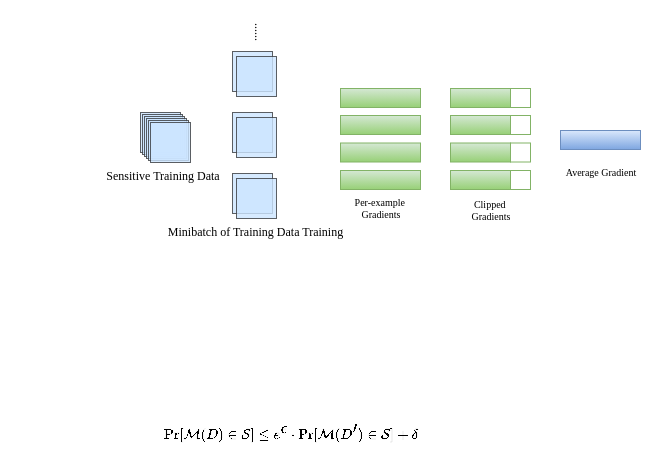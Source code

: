 <mxfile version="26.2.13">
  <diagram name="第 1 页" id="GM0dqS-wm8BU5xjBhxpw">
    <mxGraphModel dx="201" dy="101" grid="1" gridSize="10" guides="1" tooltips="1" connect="1" arrows="1" fold="1" page="1" pageScale="1" pageWidth="827" pageHeight="1169" math="1" shadow="0">
      <root>
        <mxCell id="0" />
        <mxCell id="1" parent="0" />
        <mxCell id="YEpFyWstEGcYiKYhPvnN-4" value="$$&#xa;\Pr[\mathcal{M}(D) \in \mathcal{S}] \leq e^\epsilon \cdot \Pr[\mathcal{M}(D&#39;) \in \mathcal{S}] + \delta&#xa;$$" style="text;html=1;align=center;verticalAlign=middle;resizable=0;points=[];autosize=1;strokeColor=none;fillColor=none;rotation=0;fontSize=6;" parent="1" vertex="1">
          <mxGeometry x="20" y="200" width="290" height="40" as="geometry" />
        </mxCell>
        <mxCell id="EaCpPoSZm-s5sCB1NcXg-2" value="" style="whiteSpace=wrap;html=1;aspect=fixed;strokeWidth=0.5;fillColor=#cce5ff;strokeColor=#36393d;opacity=80;" vertex="1" parent="1">
          <mxGeometry x="90" y="60" width="20" height="20" as="geometry" />
        </mxCell>
        <mxCell id="EaCpPoSZm-s5sCB1NcXg-5" value="" style="whiteSpace=wrap;html=1;aspect=fixed;strokeWidth=0.5;fillColor=#cce5ff;strokeColor=#36393d;opacity=80;" vertex="1" parent="1">
          <mxGeometry x="91" y="61" width="20" height="20" as="geometry" />
        </mxCell>
        <mxCell id="EaCpPoSZm-s5sCB1NcXg-6" value="" style="whiteSpace=wrap;html=1;aspect=fixed;strokeWidth=0.5;fillColor=#cce5ff;strokeColor=#36393d;opacity=80;" vertex="1" parent="1">
          <mxGeometry x="92" y="62" width="20" height="20" as="geometry" />
        </mxCell>
        <mxCell id="EaCpPoSZm-s5sCB1NcXg-7" value="" style="whiteSpace=wrap;html=1;aspect=fixed;strokeWidth=0.5;fillColor=#cce5ff;strokeColor=#36393d;opacity=80;" vertex="1" parent="1">
          <mxGeometry x="93" y="63" width="20" height="20" as="geometry" />
        </mxCell>
        <mxCell id="EaCpPoSZm-s5sCB1NcXg-8" value="" style="whiteSpace=wrap;html=1;aspect=fixed;strokeWidth=0.5;fillColor=#cce5ff;strokeColor=#36393d;opacity=80;" vertex="1" parent="1">
          <mxGeometry x="94" y="64" width="20" height="20" as="geometry" />
        </mxCell>
        <mxCell id="EaCpPoSZm-s5sCB1NcXg-9" value="" style="whiteSpace=wrap;html=1;aspect=fixed;strokeWidth=0.5;fillColor=#cce5ff;strokeColor=#36393d;opacity=80;" vertex="1" parent="1">
          <mxGeometry x="95" y="65" width="20" height="20" as="geometry" />
        </mxCell>
        <mxCell id="EaCpPoSZm-s5sCB1NcXg-10" value="Sensitive Training Data" style="text;html=1;align=center;verticalAlign=middle;resizable=0;points=[];autosize=1;strokeColor=none;fillColor=none;fontSize=6;fontFamily=Times New Roman;strokeWidth=0;" vertex="1" parent="1">
          <mxGeometry x="61" y="82" width="80" height="20" as="geometry" />
        </mxCell>
        <mxCell id="EaCpPoSZm-s5sCB1NcXg-13" value="" style="whiteSpace=wrap;html=1;aspect=fixed;strokeWidth=0.5;fillColor=#cce5ff;strokeColor=#36393d;opacity=80;" vertex="1" parent="1">
          <mxGeometry x="136" y="60" width="20" height="20" as="geometry" />
        </mxCell>
        <mxCell id="EaCpPoSZm-s5sCB1NcXg-14" value="" style="whiteSpace=wrap;html=1;aspect=fixed;strokeWidth=0.5;fillColor=#cce5ff;strokeColor=#36393d;opacity=80;" vertex="1" parent="1">
          <mxGeometry x="138" y="62.5" width="20" height="20" as="geometry" />
        </mxCell>
        <mxCell id="EaCpPoSZm-s5sCB1NcXg-15" value="Minibatch of Training Data Training&amp;nbsp;" style="text;html=1;align=center;verticalAlign=middle;resizable=0;points=[];autosize=1;strokeColor=none;fillColor=none;fontSize=6;fontFamily=Times New Roman;" vertex="1" parent="1">
          <mxGeometry x="93" y="110" width="110" height="20" as="geometry" />
        </mxCell>
        <mxCell id="EaCpPoSZm-s5sCB1NcXg-16" value="" style="whiteSpace=wrap;html=1;aspect=fixed;strokeWidth=0.5;fillColor=#cce5ff;strokeColor=#36393d;opacity=80;" vertex="1" parent="1">
          <mxGeometry x="136" y="90.5" width="20" height="20" as="geometry" />
        </mxCell>
        <mxCell id="EaCpPoSZm-s5sCB1NcXg-17" value="" style="whiteSpace=wrap;html=1;aspect=fixed;strokeWidth=0.5;fillColor=#cce5ff;strokeColor=#36393d;opacity=80;" vertex="1" parent="1">
          <mxGeometry x="138" y="93" width="20" height="20" as="geometry" />
        </mxCell>
        <mxCell id="EaCpPoSZm-s5sCB1NcXg-18" value="" style="whiteSpace=wrap;html=1;aspect=fixed;strokeWidth=0.5;fillColor=#cce5ff;strokeColor=#36393d;opacity=80;" vertex="1" parent="1">
          <mxGeometry x="136" y="29.5" width="20" height="20" as="geometry" />
        </mxCell>
        <mxCell id="EaCpPoSZm-s5sCB1NcXg-19" value="" style="whiteSpace=wrap;html=1;aspect=fixed;strokeWidth=0.5;fillColor=#cce5ff;strokeColor=#36393d;opacity=80;" vertex="1" parent="1">
          <mxGeometry x="138" y="32" width="20" height="20" as="geometry" />
        </mxCell>
        <mxCell id="EaCpPoSZm-s5sCB1NcXg-22" value="" style="rounded=0;whiteSpace=wrap;html=1;strokeWidth=0.5;fillColor=#d5e8d4;strokeColor=#82b366;gradientColor=#97d077;" vertex="1" parent="1">
          <mxGeometry x="190" y="48" width="40" height="9.5" as="geometry" />
        </mxCell>
        <mxCell id="EaCpPoSZm-s5sCB1NcXg-24" value="" style="rounded=0;whiteSpace=wrap;html=1;strokeWidth=0.5;fillColor=#d5e8d4;strokeColor=#82b366;gradientColor=#97d077;" vertex="1" parent="1">
          <mxGeometry x="190" y="61.5" width="40" height="9.5" as="geometry" />
        </mxCell>
        <mxCell id="EaCpPoSZm-s5sCB1NcXg-25" value="" style="rounded=0;whiteSpace=wrap;html=1;strokeWidth=0.5;fillColor=#d5e8d4;strokeColor=#82b366;gradientColor=#97d077;" vertex="1" parent="1">
          <mxGeometry x="190" y="75.25" width="40" height="9.5" as="geometry" />
        </mxCell>
        <mxCell id="EaCpPoSZm-s5sCB1NcXg-26" value="" style="rounded=0;whiteSpace=wrap;html=1;strokeWidth=0.5;fillColor=#d5e8d4;strokeColor=#82b366;gradientColor=#97d077;" vertex="1" parent="1">
          <mxGeometry x="190" y="89" width="40" height="9.5" as="geometry" />
        </mxCell>
        <mxCell id="EaCpPoSZm-s5sCB1NcXg-27" value="Per-example&amp;nbsp;&lt;div&gt;Gradients&lt;/div&gt;" style="text;html=1;align=center;verticalAlign=middle;resizable=0;points=[];autosize=1;strokeColor=none;fillColor=none;fontSize=5;fontFamily=Times New Roman;" vertex="1" parent="1">
          <mxGeometry x="185" y="93" width="50" height="30" as="geometry" />
        </mxCell>
        <mxCell id="EaCpPoSZm-s5sCB1NcXg-28" value="......" style="text;html=1;align=center;verticalAlign=middle;resizable=0;points=[];autosize=1;strokeColor=none;fillColor=none;fontSize=6;fontFamily=Times New Roman;rotation=90;" vertex="1" parent="1">
          <mxGeometry x="135" y="9.5" width="30" height="20" as="geometry" />
        </mxCell>
        <mxCell id="EaCpPoSZm-s5sCB1NcXg-30" value="" style="rounded=0;whiteSpace=wrap;html=1;strokeWidth=0.5;fillColor=#d5e8d4;strokeColor=#82b366;gradientColor=#97d077;" vertex="1" parent="1">
          <mxGeometry x="245" y="48" width="30" height="9.5" as="geometry" />
        </mxCell>
        <mxCell id="EaCpPoSZm-s5sCB1NcXg-31" value="" style="rounded=0;whiteSpace=wrap;html=1;strokeWidth=0.5;strokeColor=light-dark(#82b366, #ededed);" vertex="1" parent="1">
          <mxGeometry x="275" y="48" width="10" height="9.5" as="geometry" />
        </mxCell>
        <mxCell id="EaCpPoSZm-s5sCB1NcXg-32" value="" style="rounded=0;whiteSpace=wrap;html=1;strokeWidth=0.5;fillColor=#d5e8d4;strokeColor=#82b366;gradientColor=#97d077;" vertex="1" parent="1">
          <mxGeometry x="245" y="61.5" width="30" height="9.5" as="geometry" />
        </mxCell>
        <mxCell id="EaCpPoSZm-s5sCB1NcXg-33" value="" style="rounded=0;whiteSpace=wrap;html=1;strokeWidth=0.5;strokeColor=light-dark(#82b366, #ededed);" vertex="1" parent="1">
          <mxGeometry x="275" y="61.5" width="10" height="9.5" as="geometry" />
        </mxCell>
        <mxCell id="EaCpPoSZm-s5sCB1NcXg-34" value="" style="rounded=0;whiteSpace=wrap;html=1;strokeWidth=0.5;fillColor=#d5e8d4;strokeColor=#82b366;gradientColor=#97d077;" vertex="1" parent="1">
          <mxGeometry x="245" y="75.25" width="30" height="9.5" as="geometry" />
        </mxCell>
        <mxCell id="EaCpPoSZm-s5sCB1NcXg-35" value="" style="rounded=0;whiteSpace=wrap;html=1;strokeWidth=0.5;strokeColor=light-dark(#82b366, #ededed);" vertex="1" parent="1">
          <mxGeometry x="275" y="75.25" width="10" height="9.5" as="geometry" />
        </mxCell>
        <mxCell id="EaCpPoSZm-s5sCB1NcXg-36" value="" style="rounded=0;whiteSpace=wrap;html=1;strokeWidth=0.5;fillColor=#d5e8d4;strokeColor=#82b366;gradientColor=#97d077;" vertex="1" parent="1">
          <mxGeometry x="245" y="89" width="30" height="9.5" as="geometry" />
        </mxCell>
        <mxCell id="EaCpPoSZm-s5sCB1NcXg-37" value="" style="rounded=0;whiteSpace=wrap;html=1;strokeWidth=0.5;strokeColor=light-dark(#82b366, #ededed);" vertex="1" parent="1">
          <mxGeometry x="275" y="89" width="10" height="9.5" as="geometry" />
        </mxCell>
        <mxCell id="EaCpPoSZm-s5sCB1NcXg-38" value="Clipped&amp;nbsp;&lt;div&gt;Gradients&lt;/div&gt;" style="text;html=1;align=center;verticalAlign=middle;resizable=0;points=[];autosize=1;strokeColor=none;fillColor=none;fontSize=5;fontFamily=Times New Roman;" vertex="1" parent="1">
          <mxGeometry x="245" y="93.5" width="40" height="30" as="geometry" />
        </mxCell>
        <mxCell id="EaCpPoSZm-s5sCB1NcXg-39" value="" style="rounded=0;whiteSpace=wrap;html=1;strokeWidth=0.5;fillColor=#dae8fc;strokeColor=#6c8ebf;gradientColor=#7ea6e0;" vertex="1" parent="1">
          <mxGeometry x="300" y="69" width="40" height="9.5" as="geometry" />
        </mxCell>
        <mxCell id="EaCpPoSZm-s5sCB1NcXg-40" value="Average&amp;nbsp;&lt;span style=&quot;background-color: transparent; color: light-dark(rgb(0, 0, 0), rgb(255, 255, 255));&quot;&gt;Gradient&lt;/span&gt;" style="text;html=1;align=center;verticalAlign=middle;resizable=0;points=[];autosize=1;strokeColor=none;fillColor=none;fontSize=5;fontFamily=Times New Roman;" vertex="1" parent="1">
          <mxGeometry x="290" y="80.25" width="60" height="20" as="geometry" />
        </mxCell>
      </root>
    </mxGraphModel>
  </diagram>
</mxfile>
